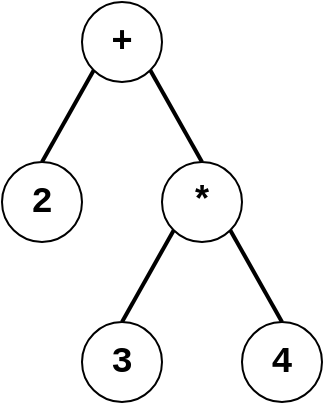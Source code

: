 <mxfile version="21.2.8" type="device">
  <diagram name="Page-1" id="6HuNTpfs3JZ7OnMPuOaY">
    <mxGraphModel dx="1100" dy="1295" grid="1" gridSize="10" guides="1" tooltips="1" connect="1" arrows="1" fold="1" page="1" pageScale="1" pageWidth="827" pageHeight="1169" math="0" shadow="0">
      <root>
        <mxCell id="0" />
        <mxCell id="1" parent="0" />
        <mxCell id="mhaosiqCPJnelc3iJOpf-7" style="edgeStyle=none;rounded=0;orthogonalLoop=1;jettySize=auto;html=1;entryX=0.5;entryY=0;entryDx=0;entryDy=0;exitX=0;exitY=1;exitDx=0;exitDy=0;endArrow=none;endFill=0;strokeWidth=2;" edge="1" parent="1" source="mhaosiqCPJnelc3iJOpf-1" target="mhaosiqCPJnelc3iJOpf-2">
          <mxGeometry relative="1" as="geometry">
            <mxPoint x="250" y="230" as="sourcePoint" />
          </mxGeometry>
        </mxCell>
        <mxCell id="mhaosiqCPJnelc3iJOpf-8" style="edgeStyle=none;rounded=0;orthogonalLoop=1;jettySize=auto;html=1;exitX=1;exitY=1;exitDx=0;exitDy=0;entryX=0.5;entryY=0;entryDx=0;entryDy=0;strokeWidth=2;endArrow=none;endFill=0;" edge="1" parent="1" source="mhaosiqCPJnelc3iJOpf-1" target="mhaosiqCPJnelc3iJOpf-3">
          <mxGeometry relative="1" as="geometry" />
        </mxCell>
        <mxCell id="mhaosiqCPJnelc3iJOpf-1" value="+" style="ellipse;whiteSpace=wrap;html=1;aspect=fixed;fontFamily=Courier New;fontSize=18;fontStyle=1" vertex="1" parent="1">
          <mxGeometry x="240" y="200" width="40" height="40" as="geometry" />
        </mxCell>
        <mxCell id="mhaosiqCPJnelc3iJOpf-2" value="2" style="ellipse;whiteSpace=wrap;html=1;aspect=fixed;fontFamily=Courier New;fontSize=18;fontStyle=1" vertex="1" parent="1">
          <mxGeometry x="200" y="280" width="40" height="40" as="geometry" />
        </mxCell>
        <mxCell id="mhaosiqCPJnelc3iJOpf-9" style="edgeStyle=none;rounded=0;orthogonalLoop=1;jettySize=auto;html=1;exitX=0;exitY=1;exitDx=0;exitDy=0;strokeWidth=2;endArrow=none;endFill=0;entryX=0.5;entryY=0;entryDx=0;entryDy=0;" edge="1" parent="1" source="mhaosiqCPJnelc3iJOpf-3" target="mhaosiqCPJnelc3iJOpf-4">
          <mxGeometry relative="1" as="geometry" />
        </mxCell>
        <mxCell id="mhaosiqCPJnelc3iJOpf-10" style="edgeStyle=none;rounded=0;orthogonalLoop=1;jettySize=auto;html=1;exitX=1;exitY=1;exitDx=0;exitDy=0;entryX=0.5;entryY=0;entryDx=0;entryDy=0;strokeWidth=2;endArrow=none;endFill=0;" edge="1" parent="1" source="mhaosiqCPJnelc3iJOpf-3" target="mhaosiqCPJnelc3iJOpf-5">
          <mxGeometry relative="1" as="geometry" />
        </mxCell>
        <mxCell id="mhaosiqCPJnelc3iJOpf-3" value="*" style="ellipse;whiteSpace=wrap;html=1;aspect=fixed;fontFamily=Courier New;fontSize=18;fontStyle=1" vertex="1" parent="1">
          <mxGeometry x="280" y="280" width="40" height="40" as="geometry" />
        </mxCell>
        <mxCell id="mhaosiqCPJnelc3iJOpf-4" value="3" style="ellipse;whiteSpace=wrap;html=1;aspect=fixed;fontFamily=Courier New;fontSize=18;fontStyle=1" vertex="1" parent="1">
          <mxGeometry x="240" y="360" width="40" height="40" as="geometry" />
        </mxCell>
        <mxCell id="mhaosiqCPJnelc3iJOpf-5" value="4" style="ellipse;whiteSpace=wrap;html=1;aspect=fixed;fontFamily=Courier New;fontSize=18;fontStyle=1" vertex="1" parent="1">
          <mxGeometry x="320" y="360" width="40" height="40" as="geometry" />
        </mxCell>
      </root>
    </mxGraphModel>
  </diagram>
</mxfile>
